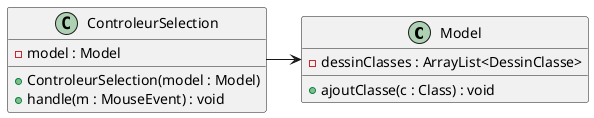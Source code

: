 @startuml
'https://plantuml.com/class-diagram

class Model{
- dessinClasses : ArrayList<DessinClasse>
+ ajoutClasse(c : Class) : void
}

class ControleurSelection{
- model : Model
+ ControleurSelection(model : Model)
+ handle(m : MouseEvent) : void
}

ControleurSelection -> Model
@enduml